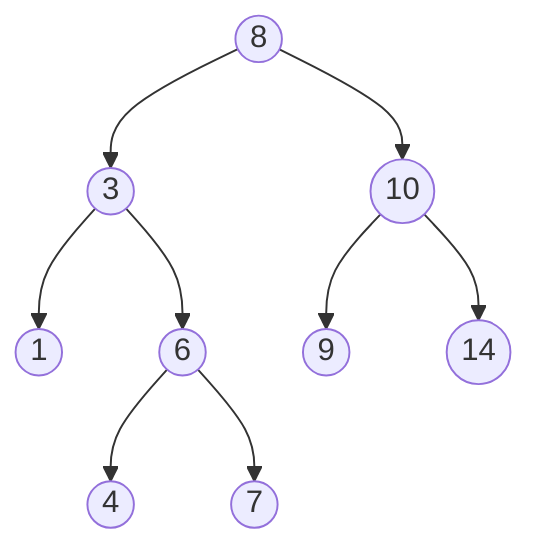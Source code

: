 graph TB;
    A((8))-->B((3))
    A-->C((10))
    B-->D((1))
    B-->E((6))
    C-->F((9))
    C-->G((14))
    E-->H((4))
    E-->I((7))